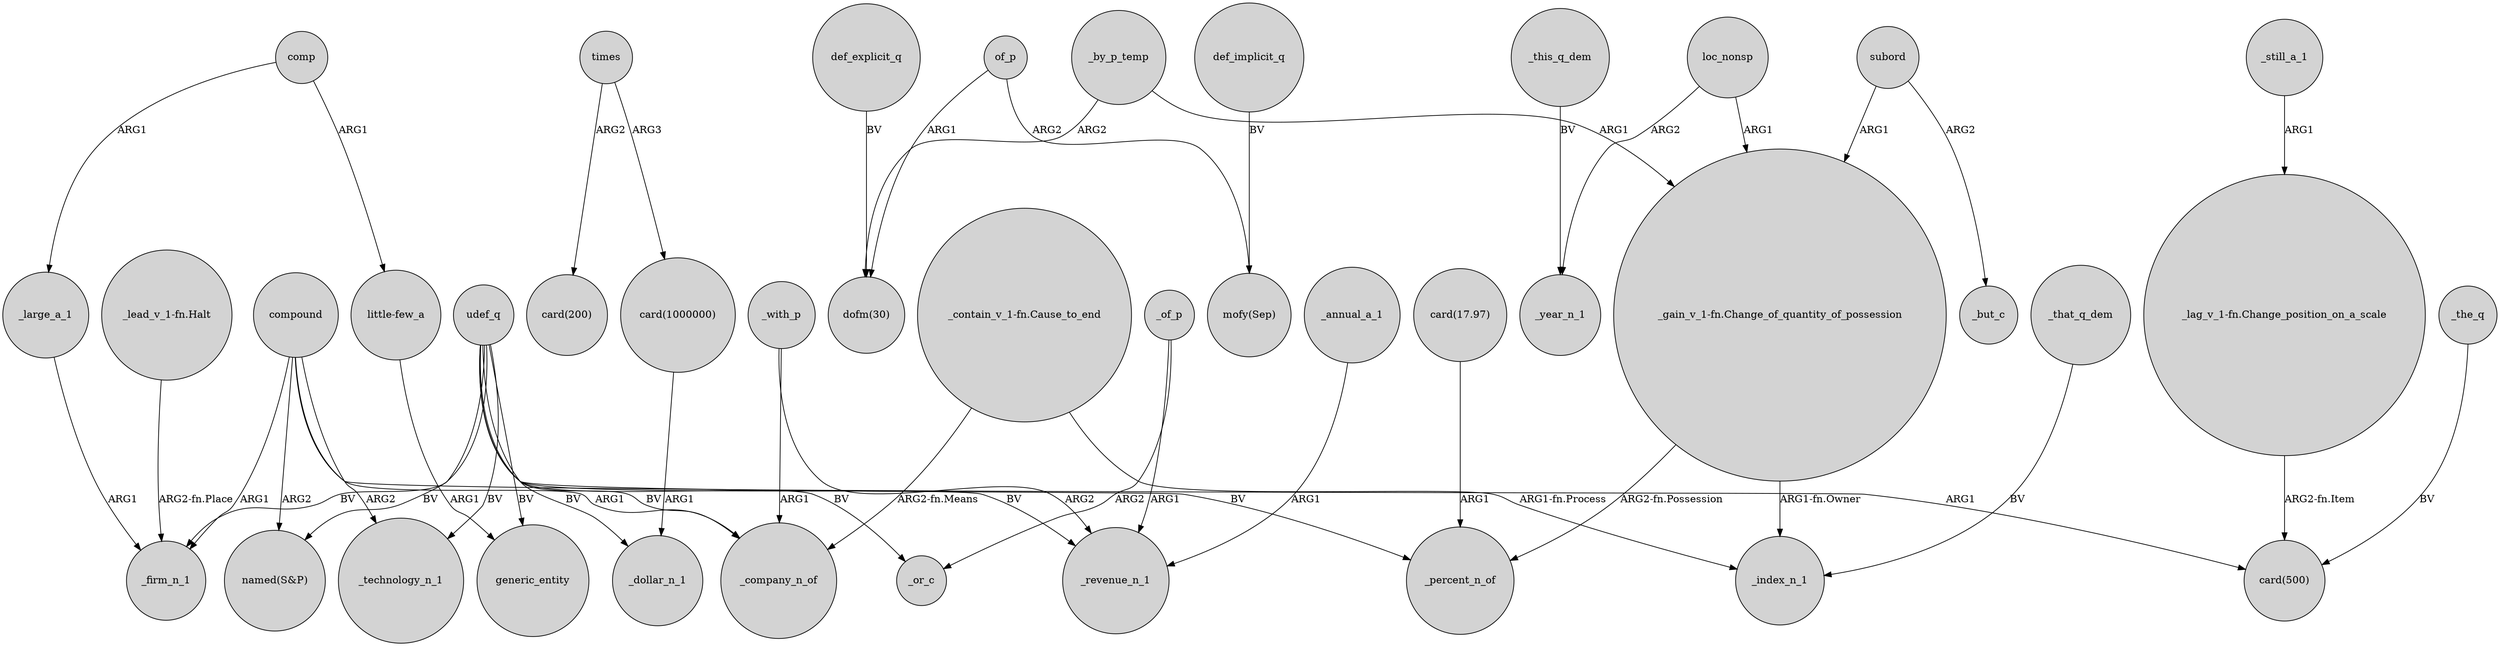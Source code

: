 digraph {
	node [shape=circle style=filled]
	compound -> "named(S&P)" [label=ARG2]
	"_contain_v_1-fn.Cause_to_end" -> _index_n_1 [label="ARG1-fn.Process"]
	loc_nonsp -> "_gain_v_1-fn.Change_of_quantity_of_possession" [label=ARG1]
	_by_p_temp -> "dofm(30)" [label=ARG2]
	_still_a_1 -> "_lag_v_1-fn.Change_position_on_a_scale" [label=ARG1]
	"_lead_v_1-fn.Halt" -> _firm_n_1 [label="ARG2-fn.Place"]
	comp -> _large_a_1 [label=ARG1]
	times -> "card(1000000)" [label=ARG3]
	def_implicit_q -> "mofy(Sep)" [label=BV]
	times -> "card(200)" [label=ARG2]
	compound -> _company_n_of [label=ARG1]
	_of_p -> _revenue_n_1 [label=ARG1]
	def_explicit_q -> "dofm(30)" [label=BV]
	of_p -> "mofy(Sep)" [label=ARG2]
	_that_q_dem -> _index_n_1 [label=BV]
	"little-few_a" -> generic_entity [label=ARG1]
	udef_q -> generic_entity [label=BV]
	subord -> "_gain_v_1-fn.Change_of_quantity_of_possession" [label=ARG1]
	udef_q -> _firm_n_1 [label=BV]
	"_gain_v_1-fn.Change_of_quantity_of_possession" -> _index_n_1 [label="ARG1-fn.Owner"]
	udef_q -> _or_c [label=BV]
	_annual_a_1 -> _revenue_n_1 [label=ARG1]
	udef_q -> _revenue_n_1 [label=BV]
	compound -> _technology_n_1 [label=ARG2]
	loc_nonsp -> _year_n_1 [label=ARG2]
	_with_p -> _company_n_of [label=ARG1]
	udef_q -> _technology_n_1 [label=BV]
	"_gain_v_1-fn.Change_of_quantity_of_possession" -> _percent_n_of [label="ARG2-fn.Possession"]
	udef_q -> _percent_n_of [label=BV]
	_the_q -> "card(500)" [label=BV]
	_by_p_temp -> "_gain_v_1-fn.Change_of_quantity_of_possession" [label=ARG1]
	subord -> _but_c [label=ARG2]
	udef_q -> _company_n_of [label=BV]
	udef_q -> _dollar_n_1 [label=BV]
	"_lag_v_1-fn.Change_position_on_a_scale" -> "card(500)" [label="ARG2-fn.Item"]
	"card(1000000)" -> _dollar_n_1 [label=ARG1]
	compound -> "card(500)" [label=ARG1]
	_this_q_dem -> _year_n_1 [label=BV]
	"card(17.97)" -> _percent_n_of [label=ARG1]
	_large_a_1 -> _firm_n_1 [label=ARG1]
	comp -> "little-few_a" [label=ARG1]
	compound -> _firm_n_1 [label=ARG1]
	_of_p -> _or_c [label=ARG2]
	of_p -> "dofm(30)" [label=ARG1]
	"_contain_v_1-fn.Cause_to_end" -> _company_n_of [label="ARG2-fn.Means"]
	udef_q -> "named(S&P)" [label=BV]
	_with_p -> _revenue_n_1 [label=ARG2]
}
